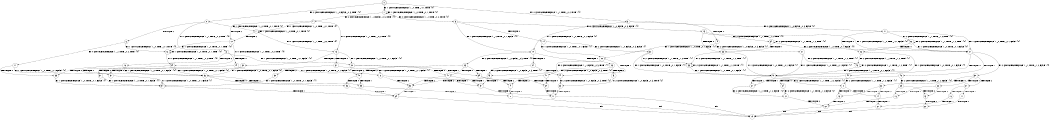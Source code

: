 digraph BCG {
size = "7, 10.5";
center = TRUE;
node [shape = circle];
0 [peripheries = 2];
0 -> 1 [label = "EX !1 !ATOMIC_EXCH_BRANCH (1, +0, TRUE, +0, 1, TRUE) !{0}"];
0 -> 2 [label = "EX !2 !ATOMIC_EXCH_BRANCH (1, +0, FALSE, +0, 3, TRUE) !{0}"];
0 -> 3 [label = "EX !0 !ATOMIC_EXCH_BRANCH (1, +1, TRUE, +0, 2, TRUE) !{0}"];
1 -> 4 [label = "EX !2 !ATOMIC_EXCH_BRANCH (1, +0, FALSE, +0, 3, TRUE) !{0}"];
1 -> 5 [label = "EX !0 !ATOMIC_EXCH_BRANCH (1, +1, TRUE, +0, 2, TRUE) !{0}"];
1 -> 1 [label = "EX !1 !ATOMIC_EXCH_BRANCH (1, +0, TRUE, +0, 1, TRUE) !{0}"];
2 -> 6 [label = "TERMINATE !2"];
2 -> 7 [label = "EX !1 !ATOMIC_EXCH_BRANCH (1, +0, TRUE, +0, 1, TRUE) !{0}"];
2 -> 8 [label = "EX !0 !ATOMIC_EXCH_BRANCH (1, +1, TRUE, +0, 2, TRUE) !{0}"];
3 -> 9 [label = "TERMINATE !0"];
3 -> 10 [label = "EX !1 !ATOMIC_EXCH_BRANCH (1, +0, TRUE, +0, 1, FALSE) !{0}"];
3 -> 11 [label = "EX !2 !ATOMIC_EXCH_BRANCH (1, +0, FALSE, +0, 3, FALSE) !{0}"];
4 -> 12 [label = "TERMINATE !2"];
4 -> 13 [label = "EX !0 !ATOMIC_EXCH_BRANCH (1, +1, TRUE, +0, 2, TRUE) !{0}"];
4 -> 7 [label = "EX !1 !ATOMIC_EXCH_BRANCH (1, +0, TRUE, +0, 1, TRUE) !{0}"];
5 -> 14 [label = "TERMINATE !0"];
5 -> 15 [label = "EX !2 !ATOMIC_EXCH_BRANCH (1, +0, FALSE, +0, 3, FALSE) !{0}"];
5 -> 10 [label = "EX !1 !ATOMIC_EXCH_BRANCH (1, +0, TRUE, +0, 1, FALSE) !{0}"];
6 -> 16 [label = "EX !1 !ATOMIC_EXCH_BRANCH (1, +0, TRUE, +0, 1, TRUE) !{0}"];
6 -> 17 [label = "EX !0 !ATOMIC_EXCH_BRANCH (1, +1, TRUE, +0, 2, TRUE) !{0}"];
7 -> 12 [label = "TERMINATE !2"];
7 -> 13 [label = "EX !0 !ATOMIC_EXCH_BRANCH (1, +1, TRUE, +0, 2, TRUE) !{0}"];
7 -> 7 [label = "EX !1 !ATOMIC_EXCH_BRANCH (1, +0, TRUE, +0, 1, TRUE) !{0}"];
8 -> 18 [label = "TERMINATE !2"];
8 -> 19 [label = "TERMINATE !0"];
8 -> 20 [label = "EX !1 !ATOMIC_EXCH_BRANCH (1, +0, TRUE, +0, 1, FALSE) !{0}"];
9 -> 21 [label = "EX !2 !ATOMIC_EXCH_BRANCH (1, +0, FALSE, +0, 3, FALSE) !{1}"];
9 -> 22 [label = "EX !1 !ATOMIC_EXCH_BRANCH (1, +0, TRUE, +0, 1, FALSE) !{1}"];
10 -> 23 [label = "TERMINATE !1"];
10 -> 24 [label = "TERMINATE !0"];
10 -> 25 [label = "EX !2 !ATOMIC_EXCH_BRANCH (1, +0, FALSE, +0, 3, TRUE) !{0}"];
11 -> 26 [label = "TERMINATE !0"];
11 -> 27 [label = "EX !1 !ATOMIC_EXCH_BRANCH (1, +0, TRUE, +0, 1, FALSE) !{0}"];
11 -> 28 [label = "EX !2 !ATOMIC_EXCH_BRANCH (1, +1, TRUE, +1, 2, TRUE) !{0}"];
12 -> 29 [label = "EX !0 !ATOMIC_EXCH_BRANCH (1, +1, TRUE, +0, 2, TRUE) !{0}"];
12 -> 16 [label = "EX !1 !ATOMIC_EXCH_BRANCH (1, +0, TRUE, +0, 1, TRUE) !{0}"];
13 -> 30 [label = "TERMINATE !2"];
13 -> 31 [label = "TERMINATE !0"];
13 -> 20 [label = "EX !1 !ATOMIC_EXCH_BRANCH (1, +0, TRUE, +0, 1, FALSE) !{0}"];
14 -> 32 [label = "EX !2 !ATOMIC_EXCH_BRANCH (1, +0, FALSE, +0, 3, FALSE) !{1}"];
14 -> 22 [label = "EX !1 !ATOMIC_EXCH_BRANCH (1, +0, TRUE, +0, 1, FALSE) !{1}"];
15 -> 33 [label = "TERMINATE !0"];
15 -> 34 [label = "EX !2 !ATOMIC_EXCH_BRANCH (1, +1, TRUE, +1, 2, TRUE) !{0}"];
15 -> 27 [label = "EX !1 !ATOMIC_EXCH_BRANCH (1, +0, TRUE, +0, 1, FALSE) !{0}"];
16 -> 29 [label = "EX !0 !ATOMIC_EXCH_BRANCH (1, +1, TRUE, +0, 2, TRUE) !{0}"];
16 -> 16 [label = "EX !1 !ATOMIC_EXCH_BRANCH (1, +0, TRUE, +0, 1, TRUE) !{0}"];
17 -> 35 [label = "TERMINATE !0"];
17 -> 36 [label = "EX !1 !ATOMIC_EXCH_BRANCH (1, +0, TRUE, +0, 1, FALSE) !{0}"];
18 -> 35 [label = "TERMINATE !0"];
18 -> 36 [label = "EX !1 !ATOMIC_EXCH_BRANCH (1, +0, TRUE, +0, 1, FALSE) !{0}"];
19 -> 37 [label = "TERMINATE !2"];
19 -> 38 [label = "EX !1 !ATOMIC_EXCH_BRANCH (1, +0, TRUE, +0, 1, FALSE) !{1}"];
20 -> 39 [label = "TERMINATE !1"];
20 -> 40 [label = "TERMINATE !2"];
20 -> 41 [label = "TERMINATE !0"];
21 -> 42 [label = "EX !1 !ATOMIC_EXCH_BRANCH (1, +0, TRUE, +0, 1, FALSE) !{1}"];
21 -> 43 [label = "EX !2 !ATOMIC_EXCH_BRANCH (1, +1, TRUE, +1, 2, TRUE) !{1}"];
22 -> 44 [label = "TERMINATE !1"];
22 -> 45 [label = "EX !2 !ATOMIC_EXCH_BRANCH (1, +0, FALSE, +0, 3, TRUE) !{1}"];
23 -> 46 [label = "TERMINATE !0"];
23 -> 47 [label = "EX !2 !ATOMIC_EXCH_BRANCH (1, +0, FALSE, +0, 3, TRUE) !{0}"];
24 -> 44 [label = "TERMINATE !1"];
24 -> 45 [label = "EX !2 !ATOMIC_EXCH_BRANCH (1, +0, FALSE, +0, 3, TRUE) !{1}"];
25 -> 39 [label = "TERMINATE !1"];
25 -> 40 [label = "TERMINATE !2"];
25 -> 41 [label = "TERMINATE !0"];
26 -> 42 [label = "EX !1 !ATOMIC_EXCH_BRANCH (1, +0, TRUE, +0, 1, FALSE) !{1}"];
26 -> 43 [label = "EX !2 !ATOMIC_EXCH_BRANCH (1, +1, TRUE, +1, 2, TRUE) !{1}"];
27 -> 48 [label = "TERMINATE !1"];
27 -> 49 [label = "TERMINATE !0"];
27 -> 50 [label = "EX !2 !ATOMIC_EXCH_BRANCH (1, +1, TRUE, +1, 2, FALSE) !{0}"];
28 -> 26 [label = "TERMINATE !0"];
28 -> 27 [label = "EX !1 !ATOMIC_EXCH_BRANCH (1, +0, TRUE, +0, 1, FALSE) !{0}"];
28 -> 28 [label = "EX !2 !ATOMIC_EXCH_BRANCH (1, +1, TRUE, +1, 2, TRUE) !{0}"];
29 -> 51 [label = "TERMINATE !0"];
29 -> 36 [label = "EX !1 !ATOMIC_EXCH_BRANCH (1, +0, TRUE, +0, 1, FALSE) !{0}"];
30 -> 51 [label = "TERMINATE !0"];
30 -> 36 [label = "EX !1 !ATOMIC_EXCH_BRANCH (1, +0, TRUE, +0, 1, FALSE) !{0}"];
31 -> 52 [label = "TERMINATE !2"];
31 -> 38 [label = "EX !1 !ATOMIC_EXCH_BRANCH (1, +0, TRUE, +0, 1, FALSE) !{1}"];
32 -> 53 [label = "EX !2 !ATOMIC_EXCH_BRANCH (1, +1, TRUE, +1, 2, TRUE) !{1}"];
32 -> 42 [label = "EX !1 !ATOMIC_EXCH_BRANCH (1, +0, TRUE, +0, 1, FALSE) !{1}"];
33 -> 53 [label = "EX !2 !ATOMIC_EXCH_BRANCH (1, +1, TRUE, +1, 2, TRUE) !{1}"];
33 -> 42 [label = "EX !1 !ATOMIC_EXCH_BRANCH (1, +0, TRUE, +0, 1, FALSE) !{1}"];
34 -> 33 [label = "TERMINATE !0"];
34 -> 34 [label = "EX !2 !ATOMIC_EXCH_BRANCH (1, +1, TRUE, +1, 2, TRUE) !{0}"];
34 -> 27 [label = "EX !1 !ATOMIC_EXCH_BRANCH (1, +0, TRUE, +0, 1, FALSE) !{0}"];
35 -> 54 [label = "EX !1 !ATOMIC_EXCH_BRANCH (1, +0, TRUE, +0, 1, FALSE) !{1}"];
36 -> 55 [label = "TERMINATE !1"];
36 -> 56 [label = "TERMINATE !0"];
37 -> 54 [label = "EX !1 !ATOMIC_EXCH_BRANCH (1, +0, TRUE, +0, 1, FALSE) !{1}"];
38 -> 57 [label = "TERMINATE !1"];
38 -> 58 [label = "TERMINATE !2"];
39 -> 59 [label = "TERMINATE !2"];
39 -> 60 [label = "TERMINATE !0"];
40 -> 55 [label = "TERMINATE !1"];
40 -> 56 [label = "TERMINATE !0"];
41 -> 57 [label = "TERMINATE !1"];
41 -> 58 [label = "TERMINATE !2"];
42 -> 61 [label = "TERMINATE !1"];
42 -> 62 [label = "EX !2 !ATOMIC_EXCH_BRANCH (1, +1, TRUE, +1, 2, FALSE) !{1}"];
43 -> 42 [label = "EX !1 !ATOMIC_EXCH_BRANCH (1, +0, TRUE, +0, 1, FALSE) !{1}"];
43 -> 43 [label = "EX !2 !ATOMIC_EXCH_BRANCH (1, +1, TRUE, +1, 2, TRUE) !{1}"];
44 -> 63 [label = "EX !2 !ATOMIC_EXCH_BRANCH (1, +0, FALSE, +0, 3, TRUE) !{2}"];
45 -> 57 [label = "TERMINATE !1"];
45 -> 58 [label = "TERMINATE !2"];
46 -> 63 [label = "EX !2 !ATOMIC_EXCH_BRANCH (1, +0, FALSE, +0, 3, TRUE) !{2}"];
47 -> 59 [label = "TERMINATE !2"];
47 -> 60 [label = "TERMINATE !0"];
48 -> 64 [label = "TERMINATE !0"];
48 -> 65 [label = "EX !2 !ATOMIC_EXCH_BRANCH (1, +1, TRUE, +1, 2, FALSE) !{0}"];
49 -> 61 [label = "TERMINATE !1"];
49 -> 62 [label = "EX !2 !ATOMIC_EXCH_BRANCH (1, +1, TRUE, +1, 2, FALSE) !{1}"];
50 -> 66 [label = "TERMINATE !1"];
50 -> 67 [label = "TERMINATE !2"];
50 -> 68 [label = "TERMINATE !0"];
51 -> 54 [label = "EX !1 !ATOMIC_EXCH_BRANCH (1, +0, TRUE, +0, 1, FALSE) !{1}"];
52 -> 54 [label = "EX !1 !ATOMIC_EXCH_BRANCH (1, +0, TRUE, +0, 1, FALSE) !{1}"];
53 -> 53 [label = "EX !2 !ATOMIC_EXCH_BRANCH (1, +1, TRUE, +1, 2, TRUE) !{1}"];
53 -> 42 [label = "EX !1 !ATOMIC_EXCH_BRANCH (1, +0, TRUE, +0, 1, FALSE) !{1}"];
54 -> 69 [label = "TERMINATE !1"];
55 -> 70 [label = "TERMINATE !0"];
56 -> 69 [label = "TERMINATE !1"];
57 -> 71 [label = "TERMINATE !2"];
58 -> 69 [label = "TERMINATE !1"];
59 -> 70 [label = "TERMINATE !0"];
60 -> 71 [label = "TERMINATE !2"];
61 -> 72 [label = "EX !2 !ATOMIC_EXCH_BRANCH (1, +1, TRUE, +1, 2, FALSE) !{2}"];
62 -> 73 [label = "TERMINATE !1"];
62 -> 74 [label = "TERMINATE !2"];
63 -> 71 [label = "TERMINATE !2"];
64 -> 72 [label = "EX !2 !ATOMIC_EXCH_BRANCH (1, +1, TRUE, +1, 2, FALSE) !{2}"];
65 -> 75 [label = "TERMINATE !2"];
65 -> 76 [label = "TERMINATE !0"];
66 -> 75 [label = "TERMINATE !2"];
66 -> 76 [label = "TERMINATE !0"];
67 -> 77 [label = "TERMINATE !1"];
67 -> 78 [label = "TERMINATE !0"];
68 -> 73 [label = "TERMINATE !1"];
68 -> 74 [label = "TERMINATE !2"];
69 -> 79 [label = "exit"];
70 -> 79 [label = "exit"];
71 -> 79 [label = "exit"];
72 -> 80 [label = "TERMINATE !2"];
73 -> 80 [label = "TERMINATE !2"];
74 -> 81 [label = "TERMINATE !1"];
75 -> 82 [label = "TERMINATE !0"];
76 -> 80 [label = "TERMINATE !2"];
77 -> 82 [label = "TERMINATE !0"];
78 -> 81 [label = "TERMINATE !1"];
80 -> 79 [label = "exit"];
81 -> 79 [label = "exit"];
82 -> 79 [label = "exit"];
}
